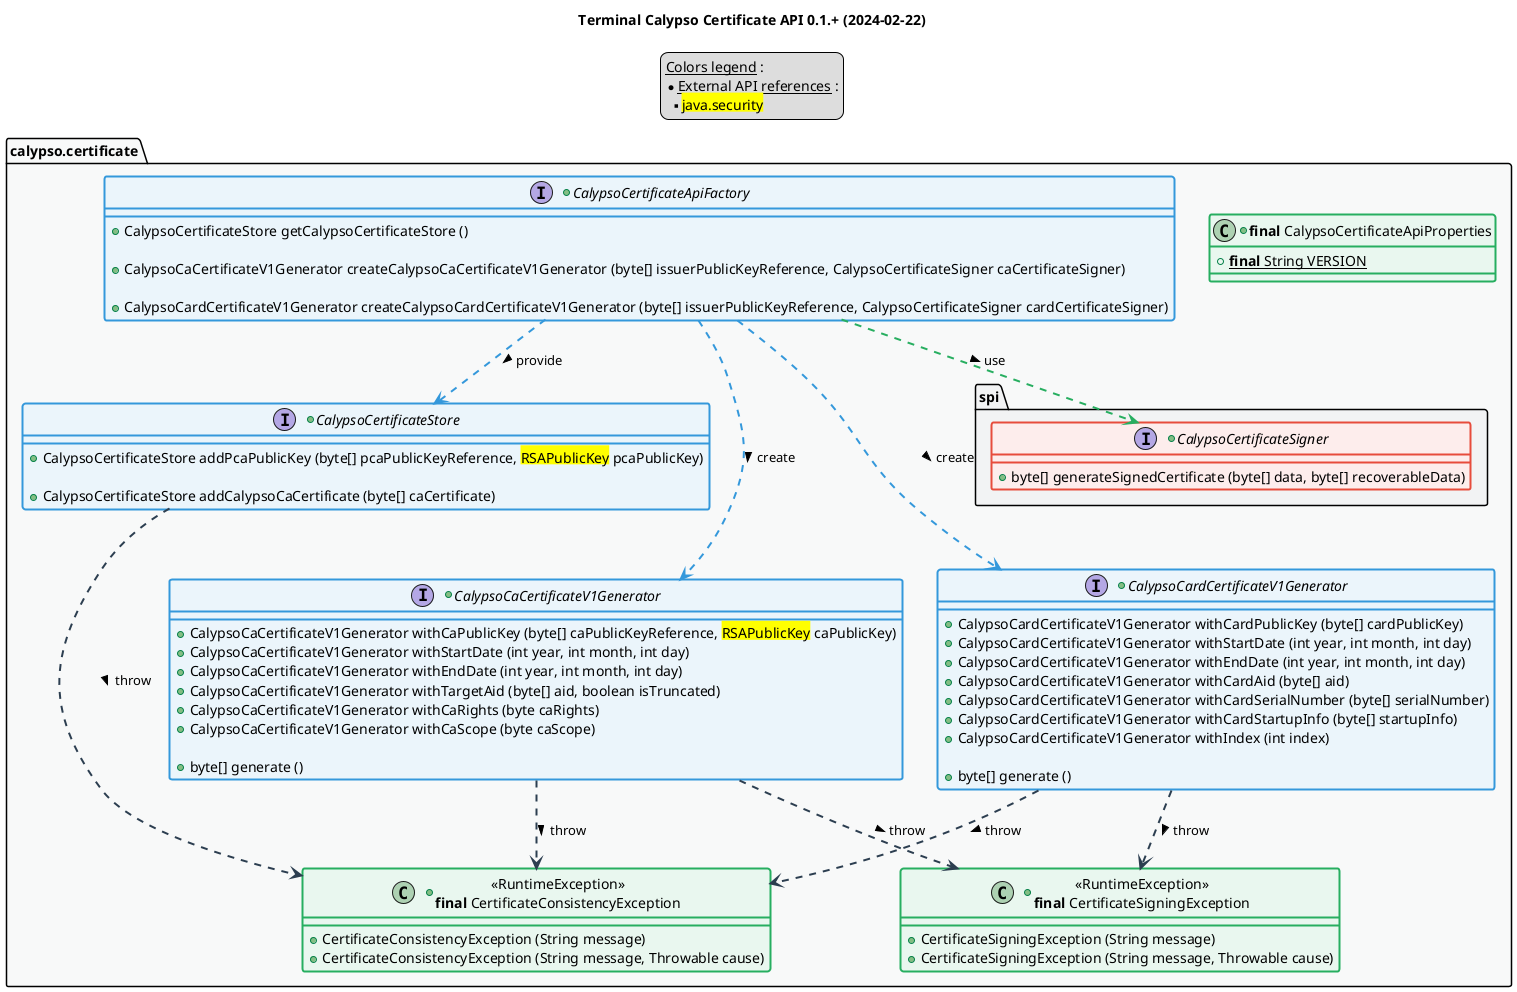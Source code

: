 @startuml
title
    Terminal Calypso Certificate API 0.1.+ (2024-02-22)
end title

' == THEME ==

'Couleurs issues de : https://htmlcolorcodes.com/fr/tableau-de-couleur/tableau-de-couleur-design-plat/
!define C_GREY1 F8F9F9
!define C_GREY2 F2F3F4
!define C_GREY3 E5E7E9
!define C_GREY4 D7DBDD
!define C_GREY5 CACFD2
!define C_GREY6 BDC3C7
!define C_LINK 3498DB
!define C_USE 27AE60
!define C_THROW 2C3E50

' -- Styles that don't work with new version of plantuml --
skinparam stereotypeABorderColor #A9DCDF
skinparam stereotypeIBorderColor #B4A7E5
skinparam stereotypeCBorderColor #ADD1B2
skinparam stereotypeEBorderColor #EB93DF
' -- END --

skinparam ClassBorderThickness 2
skinparam ArrowThickness 2

' Yellow
skinparam ClassBackgroundColor #FEFECE
skinparam ClassBorderColor #D4AC0D
' Red
skinparam ClassBackgroundColor<<red>> #FDEDEC
skinparam ClassBorderColor<<red>> #E74C3C
hide <<red>> stereotype
' Purple
skinparam ClassBackgroundColor<<purple>> #F4ECF7
skinparam ClassBorderColor<<purple>> #8E44AD
hide <<purple>> stereotype
' blue
skinparam ClassBackgroundColor<<blue>> #EBF5FB
skinparam ClassBorderColor<<blue>> #3498DB
hide <<blue>> stereotype
' Green
skinparam ClassBackgroundColor<<green>> #E9F7EF
skinparam ClassBorderColor<<green>> #27AE60
hide <<green>> stereotype
' Grey
skinparam ClassBackgroundColor<<grey>> #EAECEE
skinparam ClassBorderColor<<grey>> #2C3E50
hide <<grey>> stereotype

' == CONTENT ==

legend top
    __Colors legend__ :
    * __External API references__ :
    ** <back:yellow>java.security</back>
end legend

package "calypso.certificate" as api {
    +class "**final** CalypsoCertificateApiProperties" as ApiProperties <<green>> {
        +{static} **final** String VERSION
    }
    +interface CalypsoCertificateApiFactory <<blue>> {
        +CalypsoCertificateStore getCalypsoCertificateStore ()

        +CalypsoCaCertificateV1Generator createCalypsoCaCertificateV1Generator (byte[] issuerPublicKeyReference, CalypsoCertificateSigner caCertificateSigner)

        +CalypsoCardCertificateV1Generator createCalypsoCardCertificateV1Generator (byte[] issuerPublicKeyReference, CalypsoCertificateSigner cardCertificateSigner)
    }
    +interface CalypsoCertificateStore <<blue>> {
        +CalypsoCertificateStore addPcaPublicKey (byte[] pcaPublicKeyReference, <back:yellow>RSAPublicKey</back> pcaPublicKey)

        +CalypsoCertificateStore addCalypsoCaCertificate (byte[] caCertificate)
    }
    package "spi" as spi {
        +interface CalypsoCertificateSigner <<red>> {
            +byte[] generateSignedCertificate (byte[] data, byte[] recoverableData)
        }
    }
    +interface CalypsoCaCertificateV1Generator <<blue>> {
        +CalypsoCaCertificateV1Generator withCaPublicKey (byte[] caPublicKeyReference, <back:yellow>RSAPublicKey</back> caPublicKey)
        +CalypsoCaCertificateV1Generator withStartDate (int year, int month, int day)
        +CalypsoCaCertificateV1Generator withEndDate (int year, int month, int day)
        +CalypsoCaCertificateV1Generator withTargetAid (byte[] aid, boolean isTruncated)
        +CalypsoCaCertificateV1Generator withCaRights (byte caRights)
        +CalypsoCaCertificateV1Generator withCaScope (byte caScope)

        +byte[] generate ()
    }
    +interface CalypsoCardCertificateV1Generator <<blue>> {
        +CalypsoCardCertificateV1Generator withCardPublicKey (byte[] cardPublicKey)
        +CalypsoCardCertificateV1Generator withStartDate (int year, int month, int day)
        +CalypsoCardCertificateV1Generator withEndDate (int year, int month, int day)
        +CalypsoCardCertificateV1Generator withCardAid (byte[] aid)
        +CalypsoCardCertificateV1Generator withCardSerialNumber (byte[] serialNumber)
        +CalypsoCardCertificateV1Generator withCardStartupInfo (byte[] startupInfo)
        +CalypsoCardCertificateV1Generator withIndex (int index)

        +byte[] generate ()
    }
    +class "<<RuntimeException>>\n**final** CertificateSigningException" as CertificateSigningException <<green>> {
        +CertificateSigningException (String message)
        +CertificateSigningException (String message, Throwable cause)
    }
    +class "<<RuntimeException>>\n**final** CertificateConsistencyException" as CertificateConsistencyException <<green>> {
        +CertificateConsistencyException (String message)
        +CertificateConsistencyException (String message, Throwable cause)
    }
}

' Associations

CalypsoCertificateApiFactory ..> CalypsoCertificateStore #C_LINK : provide >
CalypsoCertificateApiFactory ...> CalypsoCaCertificateV1Generator #C_LINK : create >
CalypsoCertificateApiFactory ...> CalypsoCardCertificateV1Generator #C_LINK : create >
CalypsoCertificateApiFactory ..> CalypsoCertificateSigner #C_USE : use >

CalypsoCaCertificateV1Generator ..> CertificateSigningException #C_THROW : throw >
CalypsoCaCertificateV1Generator ..> CertificateConsistencyException #C_THROW : throw >

CalypsoCardCertificateV1Generator ..> CertificateSigningException #C_THROW : throw >
CalypsoCardCertificateV1Generator ..> CertificateConsistencyException #C_THROW : throw >

CalypsoCertificateStore ...> CertificateConsistencyException #C_THROW : throw >

' == LAYOUT ==

'CalypsoCaCertificateV1 -[hidden]- CertificateConsistencyException
'CertificateConsistencyException -[hidden]right- CertificateSigningException
'CalypsoCertificateApiFactory -[hidden]- CalypsoCaCertificateV1Generator
'CalypsoCertificateApiFactory -[hidden]- CalypsoCardCertificateV1Generator

' == STYLE ==

package api #C_GREY1 {}
package api.spi #C_GREY2 {}

@enduml